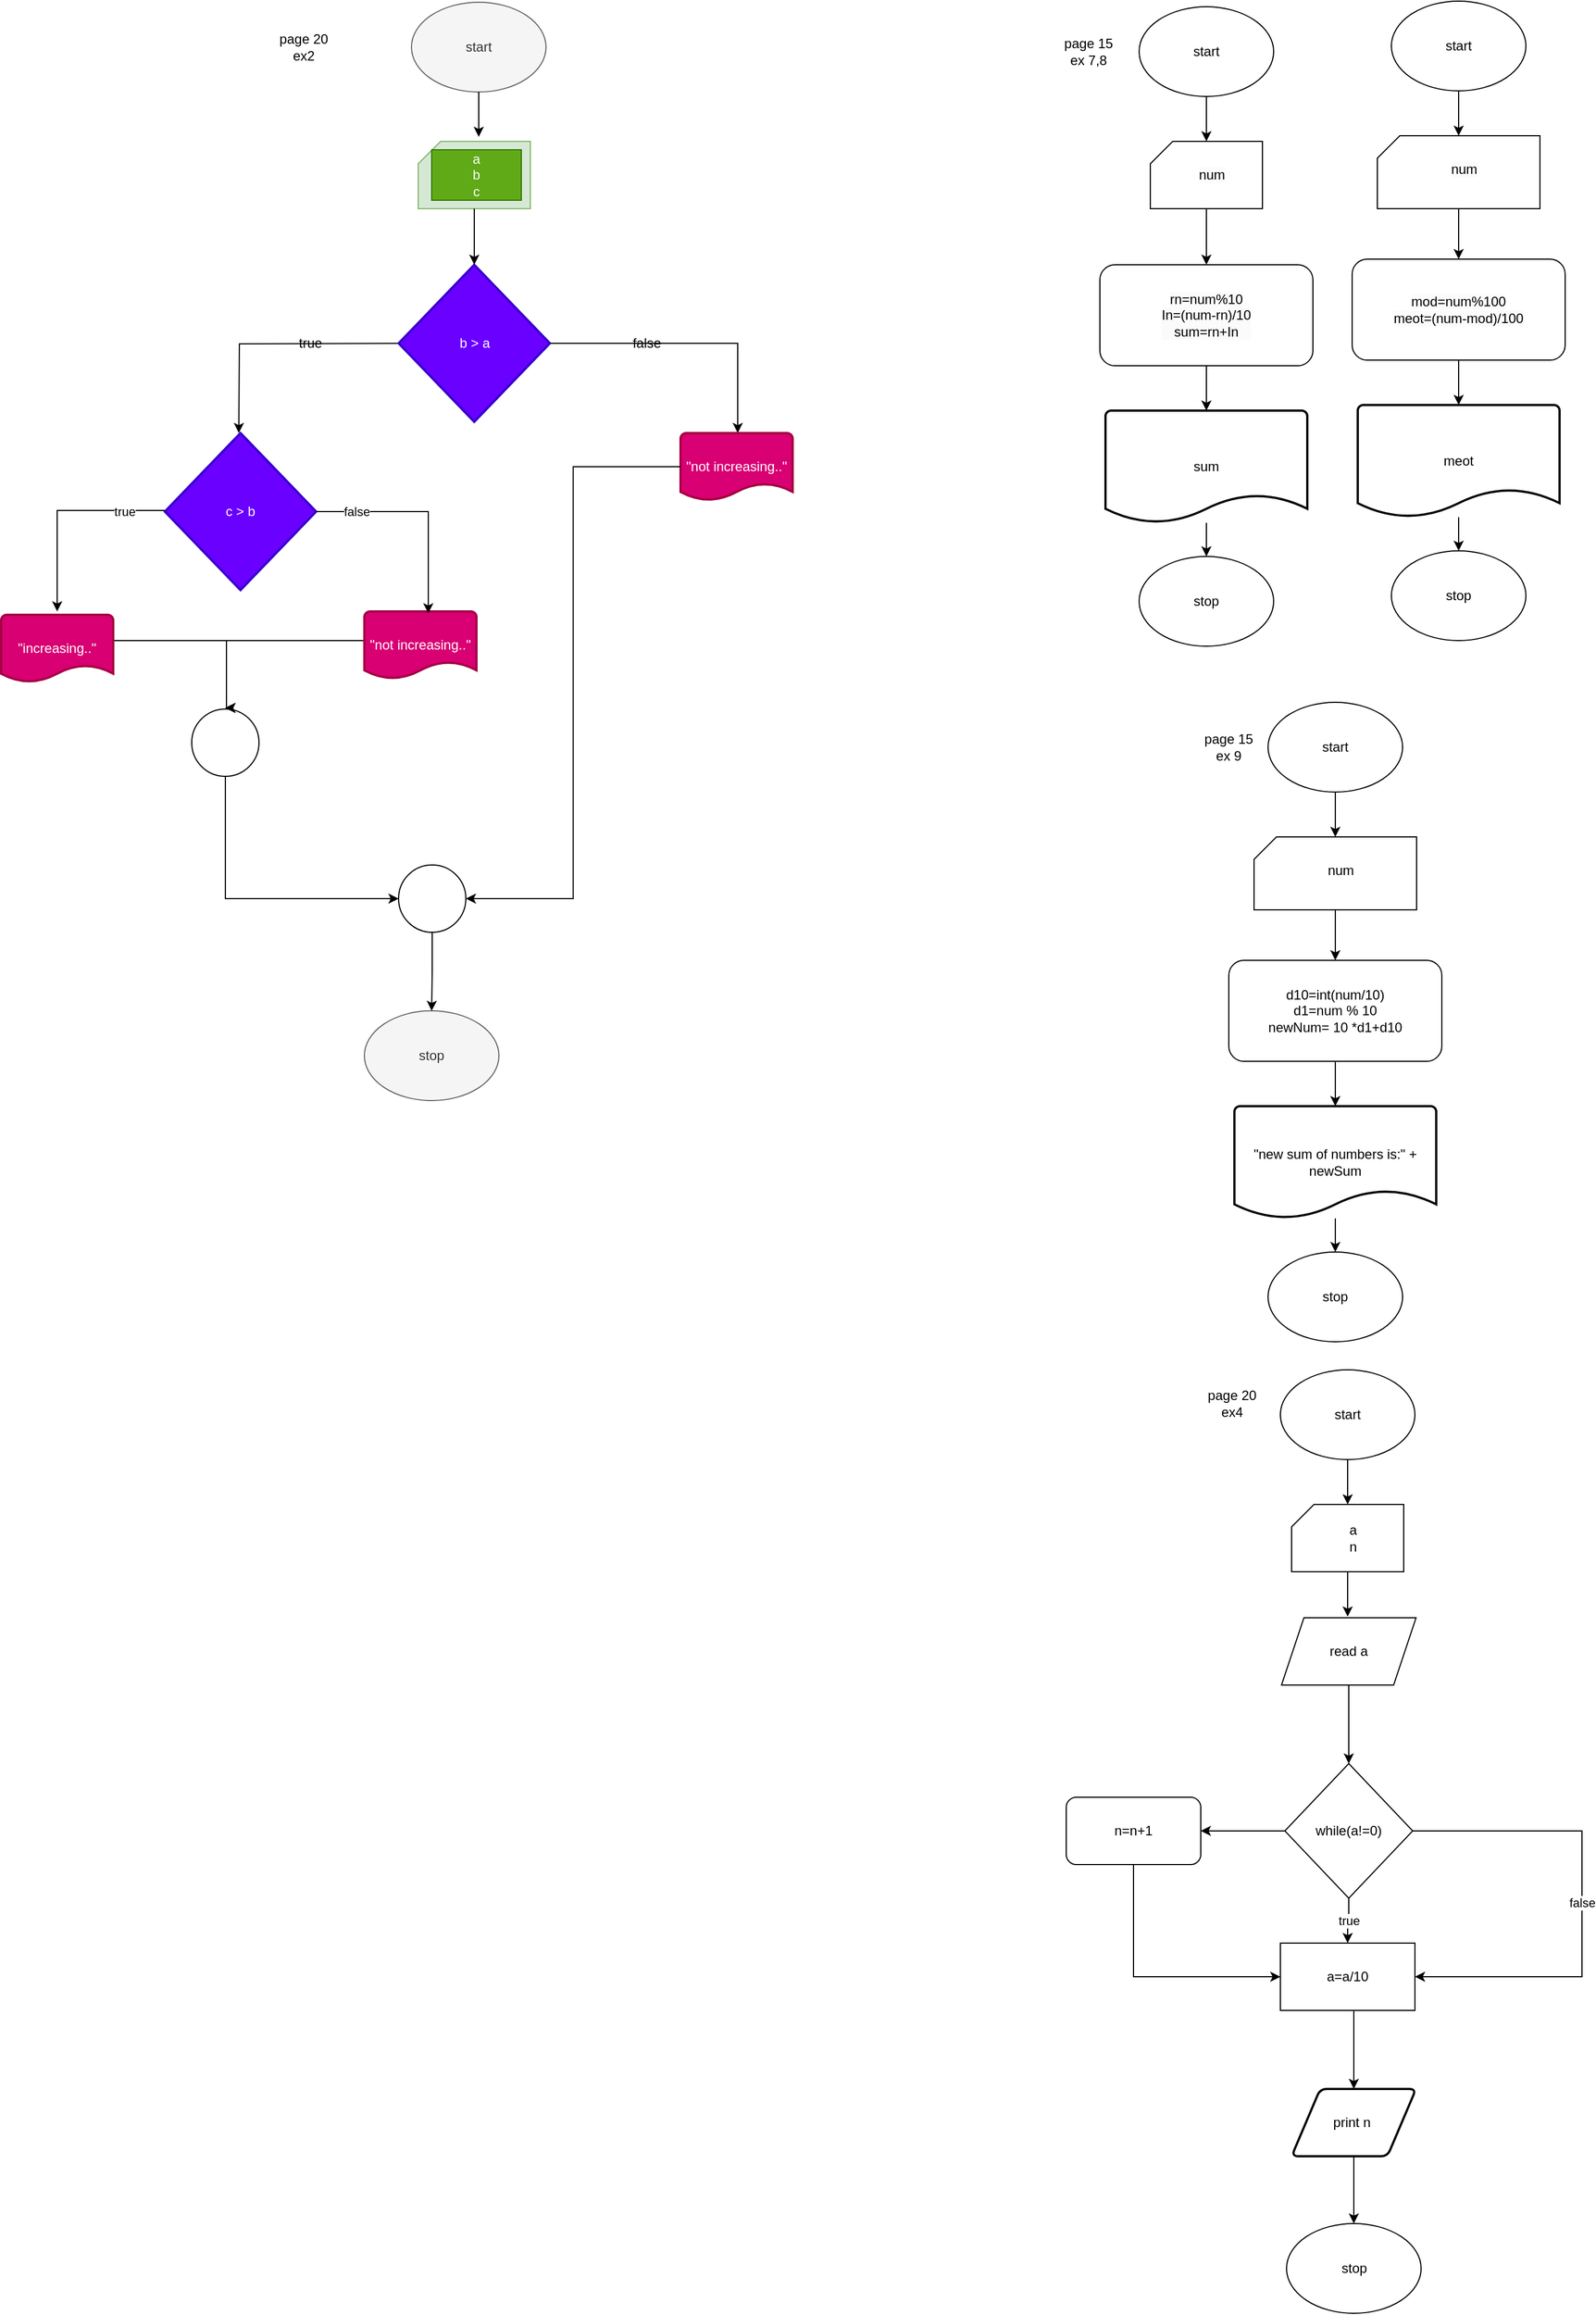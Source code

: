 <mxfile>
    <diagram name="Page-1" id="hLnUzKsIZfY_c8V2M1LN">
        <mxGraphModel dx="1767" dy="567" grid="1" gridSize="10" guides="1" tooltips="1" connect="1" arrows="1" fold="1" page="1" pageScale="1" pageWidth="850" pageHeight="1100" math="0" shadow="0">
            <root>
                <mxCell id="0"/>
                <mxCell id="1" parent="0"/>
                <mxCell id="ncw5knBwVA3gmAysDetF-1" value="start" style="ellipse;whiteSpace=wrap;html=1;" parent="1" vertex="1">
                    <mxGeometry x="205" y="5" width="120" height="80" as="geometry"/>
                </mxCell>
                <mxCell id="ncw5knBwVA3gmAysDetF-2" style="edgeStyle=orthogonalEdgeStyle;rounded=0;orthogonalLoop=1;jettySize=auto;html=1;entryX=0.5;entryY=0;entryDx=0;entryDy=0;" parent="1" source="ncw5knBwVA3gmAysDetF-3" target="ncw5knBwVA3gmAysDetF-8" edge="1">
                    <mxGeometry relative="1" as="geometry"/>
                </mxCell>
                <mxCell id="ncw5knBwVA3gmAysDetF-3" value="" style="verticalLabelPosition=bottom;verticalAlign=top;html=1;shape=card;whiteSpace=wrap;size=20;arcSize=12;" parent="1" vertex="1">
                    <mxGeometry x="215" y="125" width="100" height="60" as="geometry"/>
                </mxCell>
                <mxCell id="ncw5knBwVA3gmAysDetF-4" style="edgeStyle=orthogonalEdgeStyle;rounded=0;orthogonalLoop=1;jettySize=auto;html=1;entryX=0.5;entryY=0;entryDx=0;entryDy=0;" parent="1" source="ncw5knBwVA3gmAysDetF-5" target="ncw5knBwVA3gmAysDetF-6" edge="1">
                    <mxGeometry relative="1" as="geometry"/>
                </mxCell>
                <mxCell id="ncw5knBwVA3gmAysDetF-5" value="sum" style="strokeWidth=2;html=1;shape=mxgraph.flowchart.document2;whiteSpace=wrap;size=0.25;" parent="1" vertex="1">
                    <mxGeometry x="175" y="365" width="180" height="100" as="geometry"/>
                </mxCell>
                <mxCell id="ncw5knBwVA3gmAysDetF-6" value="stop" style="ellipse;whiteSpace=wrap;html=1;" parent="1" vertex="1">
                    <mxGeometry x="205" y="495" width="120" height="80" as="geometry"/>
                </mxCell>
                <mxCell id="ncw5knBwVA3gmAysDetF-7" style="edgeStyle=orthogonalEdgeStyle;rounded=0;orthogonalLoop=1;jettySize=auto;html=1;" parent="1" source="ncw5knBwVA3gmAysDetF-8" target="ncw5knBwVA3gmAysDetF-5" edge="1">
                    <mxGeometry relative="1" as="geometry"/>
                </mxCell>
                <mxCell id="ncw5knBwVA3gmAysDetF-8" value="" style="rounded=1;whiteSpace=wrap;html=1;" parent="1" vertex="1">
                    <mxGeometry x="170" y="235" width="190" height="90" as="geometry"/>
                </mxCell>
                <mxCell id="ncw5knBwVA3gmAysDetF-9" value="&lt;span style=&quot;color: rgb(0, 0, 0); background-color: rgb(251, 251, 251);&quot;&gt;num&lt;/span&gt;" style="text;html=1;align=center;verticalAlign=middle;whiteSpace=wrap;rounded=0;" parent="1" vertex="1">
                    <mxGeometry x="235" y="140" width="70" height="30" as="geometry"/>
                </mxCell>
                <mxCell id="ncw5knBwVA3gmAysDetF-10" value="&lt;span style=&quot;color: rgb(0, 0, 0); background-color: rgb(251, 251, 251);&quot;&gt;rn=num%10&lt;/span&gt;&lt;div style=&quot;color: rgb(0, 0, 0); background-color: rgb(251, 251, 251);&quot;&gt;In=(num-rn)/10&lt;/div&gt;&lt;div style=&quot;color: rgb(0, 0, 0); background-color: rgb(251, 251, 251);&quot;&gt;sum=rn+In&lt;/div&gt;" style="text;html=1;align=center;verticalAlign=middle;whiteSpace=wrap;rounded=0;" parent="1" vertex="1">
                    <mxGeometry x="175" y="247.5" width="180" height="65" as="geometry"/>
                </mxCell>
                <mxCell id="ncw5knBwVA3gmAysDetF-11" style="edgeStyle=orthogonalEdgeStyle;rounded=0;orthogonalLoop=1;jettySize=auto;html=1;entryX=0.5;entryY=0;entryDx=0;entryDy=0;entryPerimeter=0;" parent="1" source="ncw5knBwVA3gmAysDetF-1" target="ncw5knBwVA3gmAysDetF-3" edge="1">
                    <mxGeometry relative="1" as="geometry"/>
                </mxCell>
                <mxCell id="ncw5knBwVA3gmAysDetF-36" value="start" style="ellipse;whiteSpace=wrap;html=1;" parent="1" vertex="1">
                    <mxGeometry x="430" width="120" height="80" as="geometry"/>
                </mxCell>
                <mxCell id="ncw5knBwVA3gmAysDetF-37" style="edgeStyle=orthogonalEdgeStyle;rounded=0;orthogonalLoop=1;jettySize=auto;html=1;entryX=0.5;entryY=0;entryDx=0;entryDy=0;" parent="1" source="ncw5knBwVA3gmAysDetF-38" target="ncw5knBwVA3gmAysDetF-43" edge="1">
                    <mxGeometry relative="1" as="geometry"/>
                </mxCell>
                <mxCell id="ncw5knBwVA3gmAysDetF-38" value="" style="verticalLabelPosition=bottom;verticalAlign=top;html=1;shape=card;whiteSpace=wrap;size=20;arcSize=12;" parent="1" vertex="1">
                    <mxGeometry x="417.5" y="120" width="145" height="65" as="geometry"/>
                </mxCell>
                <mxCell id="ncw5knBwVA3gmAysDetF-39" style="edgeStyle=orthogonalEdgeStyle;rounded=0;orthogonalLoop=1;jettySize=auto;html=1;entryX=0.5;entryY=0;entryDx=0;entryDy=0;" parent="1" source="ncw5knBwVA3gmAysDetF-40" target="ncw5knBwVA3gmAysDetF-41" edge="1">
                    <mxGeometry relative="1" as="geometry"/>
                </mxCell>
                <mxCell id="ncw5knBwVA3gmAysDetF-40" value="meot" style="strokeWidth=2;html=1;shape=mxgraph.flowchart.document2;whiteSpace=wrap;size=0.25;" parent="1" vertex="1">
                    <mxGeometry x="400" y="360" width="180" height="100" as="geometry"/>
                </mxCell>
                <mxCell id="ncw5knBwVA3gmAysDetF-41" value="stop" style="ellipse;whiteSpace=wrap;html=1;" parent="1" vertex="1">
                    <mxGeometry x="430" y="490" width="120" height="80" as="geometry"/>
                </mxCell>
                <mxCell id="ncw5knBwVA3gmAysDetF-42" style="edgeStyle=orthogonalEdgeStyle;rounded=0;orthogonalLoop=1;jettySize=auto;html=1;" parent="1" source="ncw5knBwVA3gmAysDetF-43" target="ncw5knBwVA3gmAysDetF-40" edge="1">
                    <mxGeometry relative="1" as="geometry"/>
                </mxCell>
                <mxCell id="ncw5knBwVA3gmAysDetF-43" value="" style="rounded=1;whiteSpace=wrap;html=1;" parent="1" vertex="1">
                    <mxGeometry x="395" y="230" width="190" height="90" as="geometry"/>
                </mxCell>
                <mxCell id="ncw5knBwVA3gmAysDetF-44" value="&lt;span style=&quot;color: rgb(0, 0, 0); background-color: rgb(251, 251, 251);&quot;&gt;num&lt;/span&gt;" style="text;html=1;align=center;verticalAlign=middle;whiteSpace=wrap;rounded=0;" parent="1" vertex="1">
                    <mxGeometry x="460" y="135" width="70" height="30" as="geometry"/>
                </mxCell>
                <mxCell id="ncw5knBwVA3gmAysDetF-45" value="&lt;span style=&quot;color: rgb(0, 0, 0); background-color: rgb(251, 251, 251);&quot;&gt;mod=num%100&lt;/span&gt;&lt;div style=&quot;color: rgb(0, 0, 0); background-color: rgb(251, 251, 251);&quot;&gt;meot=(num-mod)/100&lt;/div&gt;" style="text;html=1;align=center;verticalAlign=middle;whiteSpace=wrap;rounded=0;" parent="1" vertex="1">
                    <mxGeometry x="400" y="242.5" width="180" height="65" as="geometry"/>
                </mxCell>
                <mxCell id="ncw5knBwVA3gmAysDetF-46" style="edgeStyle=orthogonalEdgeStyle;rounded=0;orthogonalLoop=1;jettySize=auto;html=1;entryX=0.5;entryY=0;entryDx=0;entryDy=0;entryPerimeter=0;" parent="1" source="ncw5knBwVA3gmAysDetF-36" target="ncw5knBwVA3gmAysDetF-38" edge="1">
                    <mxGeometry relative="1" as="geometry"/>
                </mxCell>
                <mxCell id="ncw5knBwVA3gmAysDetF-47" value="start" style="ellipse;whiteSpace=wrap;html=1;" parent="1" vertex="1">
                    <mxGeometry x="320" y="625" width="120" height="80" as="geometry"/>
                </mxCell>
                <mxCell id="ncw5knBwVA3gmAysDetF-48" style="edgeStyle=orthogonalEdgeStyle;rounded=0;orthogonalLoop=1;jettySize=auto;html=1;entryX=0.5;entryY=0;entryDx=0;entryDy=0;" parent="1" source="ncw5knBwVA3gmAysDetF-49" target="ncw5knBwVA3gmAysDetF-54" edge="1">
                    <mxGeometry relative="1" as="geometry"/>
                </mxCell>
                <mxCell id="ncw5knBwVA3gmAysDetF-49" value="" style="verticalLabelPosition=bottom;verticalAlign=top;html=1;shape=card;whiteSpace=wrap;size=20;arcSize=12;" parent="1" vertex="1">
                    <mxGeometry x="307.5" y="745" width="145" height="65" as="geometry"/>
                </mxCell>
                <mxCell id="ncw5knBwVA3gmAysDetF-50" style="edgeStyle=orthogonalEdgeStyle;rounded=0;orthogonalLoop=1;jettySize=auto;html=1;entryX=0.5;entryY=0;entryDx=0;entryDy=0;" parent="1" source="ncw5knBwVA3gmAysDetF-51" target="ncw5knBwVA3gmAysDetF-52" edge="1">
                    <mxGeometry relative="1" as="geometry"/>
                </mxCell>
                <mxCell id="ncw5knBwVA3gmAysDetF-51" value="&quot;new sum of numbers is:&quot; + newSum" style="strokeWidth=2;html=1;shape=mxgraph.flowchart.document2;whiteSpace=wrap;size=0.25;" parent="1" vertex="1">
                    <mxGeometry x="290" y="985" width="180" height="100" as="geometry"/>
                </mxCell>
                <mxCell id="ncw5knBwVA3gmAysDetF-52" value="stop" style="ellipse;whiteSpace=wrap;html=1;" parent="1" vertex="1">
                    <mxGeometry x="320" y="1115" width="120" height="80" as="geometry"/>
                </mxCell>
                <mxCell id="ncw5knBwVA3gmAysDetF-53" style="edgeStyle=orthogonalEdgeStyle;rounded=0;orthogonalLoop=1;jettySize=auto;html=1;" parent="1" source="ncw5knBwVA3gmAysDetF-54" target="ncw5knBwVA3gmAysDetF-51" edge="1">
                    <mxGeometry relative="1" as="geometry"/>
                </mxCell>
                <mxCell id="ncw5knBwVA3gmAysDetF-54" value="" style="rounded=1;whiteSpace=wrap;html=1;" parent="1" vertex="1">
                    <mxGeometry x="285" y="855" width="190" height="90" as="geometry"/>
                </mxCell>
                <mxCell id="ncw5knBwVA3gmAysDetF-55" value="num" style="text;html=1;align=center;verticalAlign=middle;whiteSpace=wrap;rounded=0;" parent="1" vertex="1">
                    <mxGeometry x="350" y="760" width="70" height="30" as="geometry"/>
                </mxCell>
                <mxCell id="ncw5knBwVA3gmAysDetF-56" value="d10=int(num/10)&lt;div&gt;d1=num % 10&lt;/div&gt;&lt;div&gt;newNum= 10 *d1+d10&lt;/div&gt;" style="text;html=1;align=center;verticalAlign=middle;whiteSpace=wrap;rounded=0;" parent="1" vertex="1">
                    <mxGeometry x="290" y="867.5" width="180" height="65" as="geometry"/>
                </mxCell>
                <mxCell id="ncw5knBwVA3gmAysDetF-57" style="edgeStyle=orthogonalEdgeStyle;rounded=0;orthogonalLoop=1;jettySize=auto;html=1;entryX=0.5;entryY=0;entryDx=0;entryDy=0;entryPerimeter=0;" parent="1" source="ncw5knBwVA3gmAysDetF-47" target="ncw5knBwVA3gmAysDetF-49" edge="1">
                    <mxGeometry relative="1" as="geometry"/>
                </mxCell>
                <mxCell id="ncw5knBwVA3gmAysDetF-85" value="start" style="ellipse;whiteSpace=wrap;html=1;" parent="1" vertex="1">
                    <mxGeometry x="331" y="1220" width="120" height="80" as="geometry"/>
                </mxCell>
                <mxCell id="ncw5knBwVA3gmAysDetF-117" style="edgeStyle=orthogonalEdgeStyle;rounded=0;orthogonalLoop=1;jettySize=auto;html=1;" parent="1" source="ncw5knBwVA3gmAysDetF-87" edge="1">
                    <mxGeometry relative="1" as="geometry">
                        <mxPoint x="391" y="1440" as="targetPoint"/>
                    </mxGeometry>
                </mxCell>
                <mxCell id="ncw5knBwVA3gmAysDetF-87" value="" style="verticalLabelPosition=bottom;verticalAlign=top;html=1;shape=card;whiteSpace=wrap;size=20;arcSize=12;" parent="1" vertex="1">
                    <mxGeometry x="341" y="1340" width="100" height="60" as="geometry"/>
                </mxCell>
                <mxCell id="ncw5knBwVA3gmAysDetF-93" value="a&lt;div&gt;n&lt;/div&gt;" style="text;html=1;align=center;verticalAlign=middle;whiteSpace=wrap;rounded=0;" parent="1" vertex="1">
                    <mxGeometry x="361" y="1355" width="70" height="30" as="geometry"/>
                </mxCell>
                <mxCell id="ncw5knBwVA3gmAysDetF-95" style="edgeStyle=orthogonalEdgeStyle;rounded=0;orthogonalLoop=1;jettySize=auto;html=1;entryX=0.5;entryY=0;entryDx=0;entryDy=0;entryPerimeter=0;" parent="1" source="ncw5knBwVA3gmAysDetF-85" target="ncw5knBwVA3gmAysDetF-87" edge="1">
                    <mxGeometry relative="1" as="geometry"/>
                </mxCell>
                <mxCell id="ncw5knBwVA3gmAysDetF-114" style="edgeStyle=orthogonalEdgeStyle;rounded=0;orthogonalLoop=1;jettySize=auto;html=1;entryX=0.5;entryY=0;entryDx=0;entryDy=0;" parent="1" source="ncw5knBwVA3gmAysDetF-97" target="ncw5knBwVA3gmAysDetF-98" edge="1">
                    <mxGeometry relative="1" as="geometry">
                        <Array as="points">
                            <mxPoint x="392" y="1551"/>
                        </Array>
                    </mxGeometry>
                </mxCell>
                <mxCell id="ncw5knBwVA3gmAysDetF-97" value="read a" style="shape=parallelogram;perimeter=parallelogramPerimeter;whiteSpace=wrap;html=1;fixedSize=1;" parent="1" vertex="1">
                    <mxGeometry x="332" y="1441" width="120" height="60" as="geometry"/>
                </mxCell>
                <mxCell id="ncw5knBwVA3gmAysDetF-103" value="true" style="edgeStyle=orthogonalEdgeStyle;rounded=0;orthogonalLoop=1;jettySize=auto;html=1;entryX=0.5;entryY=0;entryDx=0;entryDy=0;" parent="1" source="ncw5knBwVA3gmAysDetF-98" target="ncw5knBwVA3gmAysDetF-100" edge="1">
                    <mxGeometry relative="1" as="geometry"/>
                </mxCell>
                <mxCell id="ncw5knBwVA3gmAysDetF-104" style="edgeStyle=orthogonalEdgeStyle;rounded=0;orthogonalLoop=1;jettySize=auto;html=1;entryX=1;entryY=0.5;entryDx=0;entryDy=0;" parent="1" source="ncw5knBwVA3gmAysDetF-98" target="ncw5knBwVA3gmAysDetF-99" edge="1">
                    <mxGeometry relative="1" as="geometry"/>
                </mxCell>
                <mxCell id="ncw5knBwVA3gmAysDetF-109" value="false" style="edgeStyle=orthogonalEdgeStyle;rounded=0;orthogonalLoop=1;jettySize=auto;html=1;exitX=1;exitY=0.5;exitDx=0;exitDy=0;entryX=1;entryY=0.5;entryDx=0;entryDy=0;" parent="1" source="ncw5knBwVA3gmAysDetF-98" target="ncw5knBwVA3gmAysDetF-100" edge="1">
                    <mxGeometry relative="1" as="geometry">
                        <mxPoint x="749" y="1551" as="targetPoint"/>
                        <mxPoint x="560" y="1690" as="sourcePoint"/>
                        <Array as="points">
                            <mxPoint x="600" y="1631"/>
                            <mxPoint x="600" y="1761"/>
                        </Array>
                    </mxGeometry>
                </mxCell>
                <mxCell id="ncw5knBwVA3gmAysDetF-98" value="while(a!=0)" style="rhombus;whiteSpace=wrap;html=1;" parent="1" vertex="1">
                    <mxGeometry x="335" y="1571" width="114" height="120" as="geometry"/>
                </mxCell>
                <mxCell id="ncw5knBwVA3gmAysDetF-105" style="edgeStyle=orthogonalEdgeStyle;rounded=0;orthogonalLoop=1;jettySize=auto;html=1;entryX=0;entryY=0.5;entryDx=0;entryDy=0;" parent="1" source="ncw5knBwVA3gmAysDetF-99" target="ncw5knBwVA3gmAysDetF-100" edge="1">
                    <mxGeometry relative="1" as="geometry">
                        <Array as="points">
                            <mxPoint x="200" y="1761"/>
                        </Array>
                    </mxGeometry>
                </mxCell>
                <mxCell id="ncw5knBwVA3gmAysDetF-99" value="n=n+1" style="rounded=1;whiteSpace=wrap;html=1;" parent="1" vertex="1">
                    <mxGeometry x="140" y="1601" width="120" height="60" as="geometry"/>
                </mxCell>
                <mxCell id="ncw5knBwVA3gmAysDetF-110" style="edgeStyle=orthogonalEdgeStyle;rounded=0;orthogonalLoop=1;jettySize=auto;html=1;entryX=0.5;entryY=0;entryDx=0;entryDy=0;" parent="1" source="ncw5knBwVA3gmAysDetF-100" target="ncw5knBwVA3gmAysDetF-101" edge="1">
                    <mxGeometry relative="1" as="geometry">
                        <Array as="points">
                            <mxPoint x="397" y="1811"/>
                        </Array>
                    </mxGeometry>
                </mxCell>
                <mxCell id="ncw5knBwVA3gmAysDetF-100" value="a=a/10" style="rounded=0;whiteSpace=wrap;html=1;" parent="1" vertex="1">
                    <mxGeometry x="331" y="1731" width="120" height="60" as="geometry"/>
                </mxCell>
                <mxCell id="ncw5knBwVA3gmAysDetF-111" style="edgeStyle=orthogonalEdgeStyle;rounded=0;orthogonalLoop=1;jettySize=auto;html=1;entryX=0.5;entryY=0;entryDx=0;entryDy=0;" parent="1" source="ncw5knBwVA3gmAysDetF-101" target="ncw5knBwVA3gmAysDetF-102" edge="1">
                    <mxGeometry relative="1" as="geometry"/>
                </mxCell>
                <mxCell id="ncw5knBwVA3gmAysDetF-101" value="print n&amp;nbsp;" style="shape=parallelogram;html=1;strokeWidth=2;perimeter=parallelogramPerimeter;whiteSpace=wrap;rounded=1;arcSize=12;size=0.23;" parent="1" vertex="1">
                    <mxGeometry x="341" y="1861" width="111" height="60" as="geometry"/>
                </mxCell>
                <mxCell id="ncw5knBwVA3gmAysDetF-102" value="stop" style="ellipse;whiteSpace=wrap;html=1;" parent="1" vertex="1">
                    <mxGeometry x="336.5" y="1981" width="120" height="80" as="geometry"/>
                </mxCell>
                <mxCell id="ncw5knBwVA3gmAysDetF-119" value="page 20 ex4" style="text;html=1;align=center;verticalAlign=middle;whiteSpace=wrap;rounded=0;" parent="1" vertex="1">
                    <mxGeometry x="258" y="1235" width="60" height="30" as="geometry"/>
                </mxCell>
                <mxCell id="ncw5knBwVA3gmAysDetF-120" value="page 15&lt;div&gt;ex 7,8&lt;/div&gt;" style="text;html=1;align=center;verticalAlign=middle;whiteSpace=wrap;rounded=0;" parent="1" vertex="1">
                    <mxGeometry x="130" y="30" width="60" height="30" as="geometry"/>
                </mxCell>
                <mxCell id="ncw5knBwVA3gmAysDetF-121" value="page 15 ex 9" style="text;html=1;align=center;verticalAlign=middle;whiteSpace=wrap;rounded=0;" parent="1" vertex="1">
                    <mxGeometry x="255" y="650" width="60" height="30" as="geometry"/>
                </mxCell>
                <mxCell id="7" value="start" style="ellipse;whiteSpace=wrap;html=1;fillColor=#f5f5f5;fontColor=#333333;strokeColor=#666666;" vertex="1" parent="1">
                    <mxGeometry x="-444" y="1" width="120" height="80" as="geometry"/>
                </mxCell>
                <mxCell id="8" style="edgeStyle=orthogonalEdgeStyle;rounded=0;orthogonalLoop=1;jettySize=auto;html=1;entryX=0.5;entryY=0;entryDx=0;entryDy=0;entryPerimeter=0;" edge="1" parent="1" source="7">
                    <mxGeometry relative="1" as="geometry">
                        <mxPoint x="-384" y="121" as="targetPoint"/>
                    </mxGeometry>
                </mxCell>
                <mxCell id="9" style="edgeStyle=orthogonalEdgeStyle;rounded=0;orthogonalLoop=1;jettySize=auto;html=1;" edge="1" parent="1" source="10" target="32">
                    <mxGeometry relative="1" as="geometry">
                        <Array as="points">
                            <mxPoint x="-610" y="800"/>
                        </Array>
                    </mxGeometry>
                </mxCell>
                <mxCell id="10" value="" style="verticalLabelPosition=bottom;verticalAlign=top;html=1;shape=mxgraph.flowchart.on-page_reference;" vertex="1" parent="1">
                    <mxGeometry x="-640" y="631" width="60" height="60" as="geometry"/>
                </mxCell>
                <mxCell id="11" value="stop" style="ellipse;whiteSpace=wrap;html=1;fillColor=#f5f5f5;fontColor=#333333;strokeColor=#666666;" vertex="1" parent="1">
                    <mxGeometry x="-486" y="900" width="120" height="80" as="geometry"/>
                </mxCell>
                <mxCell id="12" value="page 20 ex2" style="text;html=1;align=center;verticalAlign=middle;whiteSpace=wrap;rounded=0;" vertex="1" parent="1">
                    <mxGeometry x="-570" y="26" width="60" height="30" as="geometry"/>
                </mxCell>
                <mxCell id="13" value="" style="verticalLabelPosition=bottom;verticalAlign=top;html=1;shape=card;whiteSpace=wrap;size=20;arcSize=12;fillColor=#d5e8d4;strokeColor=#82b366;" vertex="1" parent="1">
                    <mxGeometry x="-438" y="125" width="100" height="60" as="geometry"/>
                </mxCell>
                <mxCell id="14" value="a&lt;div&gt;b&lt;/div&gt;&lt;div&gt;c&lt;/div&gt;" style="text;html=1;align=center;verticalAlign=middle;whiteSpace=wrap;rounded=0;fillColor=#60a917;fontColor=#ffffff;strokeColor=#2D7600;" vertex="1" parent="1">
                    <mxGeometry x="-426" y="132.5" width="80" height="45" as="geometry"/>
                </mxCell>
                <mxCell id="15" style="edgeStyle=orthogonalEdgeStyle;rounded=0;orthogonalLoop=1;jettySize=auto;html=1;" edge="1" parent="1">
                    <mxGeometry relative="1" as="geometry">
                        <mxPoint x="-598" y="385" as="targetPoint"/>
                        <mxPoint x="-440.5" y="305" as="sourcePoint"/>
                    </mxGeometry>
                </mxCell>
                <mxCell id="16" value="b &amp;gt; a" style="strokeWidth=2;html=1;shape=mxgraph.flowchart.decision;whiteSpace=wrap;fillColor=#6a00ff;strokeColor=#3700CC;fontColor=#ffffff;" vertex="1" parent="1">
                    <mxGeometry x="-455.5" y="235" width="135" height="140" as="geometry"/>
                </mxCell>
                <mxCell id="17" style="edgeStyle=orthogonalEdgeStyle;rounded=0;orthogonalLoop=1;jettySize=auto;html=1;entryX=0.5;entryY=0;entryDx=0;entryDy=0;entryPerimeter=0;" edge="1" parent="1" source="13" target="16">
                    <mxGeometry relative="1" as="geometry"/>
                </mxCell>
                <mxCell id="18" value="c &amp;gt; b" style="strokeWidth=2;html=1;shape=mxgraph.flowchart.decision;whiteSpace=wrap;fillColor=#6a00ff;strokeColor=#3700CC;fontColor=#ffffff;" vertex="1" parent="1">
                    <mxGeometry x="-664" y="385" width="135" height="140" as="geometry"/>
                </mxCell>
                <mxCell id="19" style="edgeStyle=orthogonalEdgeStyle;rounded=0;orthogonalLoop=1;jettySize=auto;html=1;entryX=0.5;entryY=0;entryDx=0;entryDy=0;entryPerimeter=0;" edge="1" parent="1" source="16">
                    <mxGeometry relative="1" as="geometry">
                        <mxPoint x="-153" y="385" as="targetPoint"/>
                        <Array as="points">
                            <mxPoint x="-153" y="305"/>
                        </Array>
                    </mxGeometry>
                </mxCell>
                <mxCell id="20" value="&quot;not increasing..&quot;" style="strokeWidth=2;html=1;shape=mxgraph.flowchart.document2;whiteSpace=wrap;size=0.25;fillColor=#d80073;strokeColor=#A50040;fontColor=#ffffff;" vertex="1" parent="1">
                    <mxGeometry x="-204" y="385" width="100" height="60" as="geometry"/>
                </mxCell>
                <mxCell id="21" value="true" style="text;html=1;strokeColor=none;fillColor=none;align=center;verticalAlign=middle;whiteSpace=wrap;rounded=0;" vertex="1" parent="1">
                    <mxGeometry x="-564" y="290" width="60" height="30" as="geometry"/>
                </mxCell>
                <mxCell id="22" value="false" style="text;html=1;strokeColor=none;fillColor=none;align=center;verticalAlign=middle;whiteSpace=wrap;rounded=0;" vertex="1" parent="1">
                    <mxGeometry x="-264" y="290" width="60" height="30" as="geometry"/>
                </mxCell>
                <mxCell id="23" style="edgeStyle=orthogonalEdgeStyle;rounded=0;orthogonalLoop=1;jettySize=auto;html=1;" edge="1" parent="1" source="24">
                    <mxGeometry relative="1" as="geometry">
                        <mxPoint x="-610" y="630" as="targetPoint"/>
                        <Array as="points">
                            <mxPoint x="-609" y="570"/>
                        </Array>
                    </mxGeometry>
                </mxCell>
                <mxCell id="24" value="&quot;not increasing..&quot;" style="strokeWidth=2;html=1;shape=mxgraph.flowchart.document2;whiteSpace=wrap;size=0.25;fillColor=#d80073;strokeColor=#A50040;fontColor=#ffffff;" vertex="1" parent="1">
                    <mxGeometry x="-486" y="544" width="100" height="60" as="geometry"/>
                </mxCell>
                <mxCell id="25" style="edgeStyle=orthogonalEdgeStyle;rounded=0;orthogonalLoop=1;jettySize=auto;html=1;" edge="1" parent="1" source="26">
                    <mxGeometry relative="1" as="geometry">
                        <mxPoint x="-610" y="630" as="targetPoint"/>
                        <Array as="points">
                            <mxPoint x="-609" y="570"/>
                        </Array>
                    </mxGeometry>
                </mxCell>
                <mxCell id="26" value="&quot;increasing..&quot;" style="strokeWidth=2;html=1;shape=mxgraph.flowchart.document2;whiteSpace=wrap;size=0.25;fillColor=#d80073;strokeColor=#A50040;fontColor=#ffffff;" vertex="1" parent="1">
                    <mxGeometry x="-810" y="547" width="100" height="60" as="geometry"/>
                </mxCell>
                <mxCell id="27" style="edgeStyle=orthogonalEdgeStyle;rounded=0;orthogonalLoop=1;jettySize=auto;html=1;entryX=0.57;entryY=0.028;entryDx=0;entryDy=0;entryPerimeter=0;" edge="1" parent="1" source="18" target="24">
                    <mxGeometry relative="1" as="geometry"/>
                </mxCell>
                <mxCell id="28" value="false" style="edgeLabel;html=1;align=center;verticalAlign=middle;resizable=0;points=[];" vertex="1" connectable="0" parent="27">
                    <mxGeometry x="-0.629" relative="1" as="geometry">
                        <mxPoint as="offset"/>
                    </mxGeometry>
                </mxCell>
                <mxCell id="29" style="edgeStyle=orthogonalEdgeStyle;rounded=0;orthogonalLoop=1;jettySize=auto;html=1;entryX=0.5;entryY=0;entryDx=0;entryDy=0;entryPerimeter=0;" edge="1" parent="1">
                    <mxGeometry relative="1" as="geometry">
                        <mxPoint x="-664" y="454" as="sourcePoint"/>
                        <mxPoint x="-760" y="544" as="targetPoint"/>
                        <Array as="points">
                            <mxPoint x="-760" y="454"/>
                        </Array>
                    </mxGeometry>
                </mxCell>
                <mxCell id="30" value="true" style="edgeLabel;html=1;align=center;verticalAlign=middle;resizable=0;points=[];" vertex="1" connectable="0" parent="29">
                    <mxGeometry x="-0.606" y="1" relative="1" as="geometry">
                        <mxPoint as="offset"/>
                    </mxGeometry>
                </mxCell>
                <mxCell id="31" style="edgeStyle=orthogonalEdgeStyle;rounded=0;orthogonalLoop=1;jettySize=auto;html=1;" edge="1" parent="1" source="32" target="11">
                    <mxGeometry relative="1" as="geometry"/>
                </mxCell>
                <mxCell id="32" value="" style="verticalLabelPosition=bottom;verticalAlign=top;html=1;shape=mxgraph.flowchart.on-page_reference;" vertex="1" parent="1">
                    <mxGeometry x="-455.5" y="770" width="60" height="60" as="geometry"/>
                </mxCell>
                <mxCell id="33" style="edgeStyle=orthogonalEdgeStyle;rounded=0;orthogonalLoop=1;jettySize=auto;html=1;entryX=1;entryY=0.5;entryDx=0;entryDy=0;entryPerimeter=0;" edge="1" parent="1" source="20" target="32">
                    <mxGeometry relative="1" as="geometry"/>
                </mxCell>
            </root>
        </mxGraphModel>
    </diagram>
</mxfile>